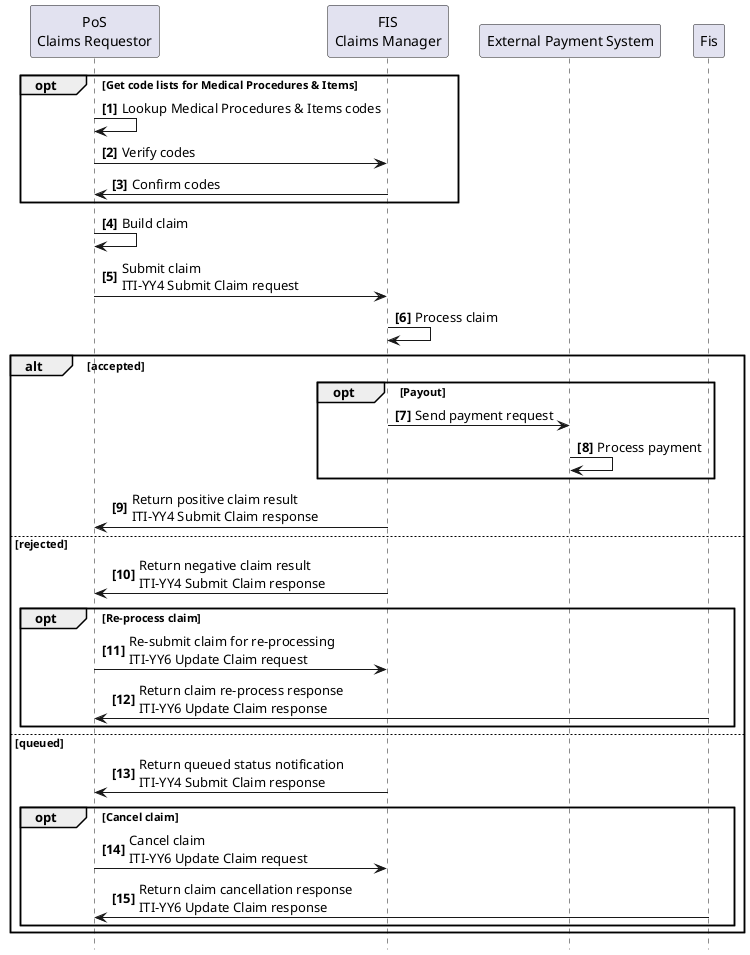 @startuml
skinparam svgDimensionStyle false
hide footbox
autonumber "<b>[0]"

participant "PoS\nClaims Requestor" as App
participant "FIS\nClaims Manager" as FIS
participant "External Payment System" as EXT


opt Get code lists for Medical Procedures & Items
	App -> App: Lookup Medical Procedures & Items codes
	App -> FIS: Verify codes
	FIS -> App: Confirm codes
end opt
 
App -> App: Build claim
App -> FIS: Submit claim\nITI-YY4 Submit Claim request
FIS -> FIS: Process claim

alt accepted
	opt Payout
		FIS->EXT: Send payment request
   	EXT->EXT: Process payment
	end opt
	FIS -> App: Return positive claim result\nITI-YY4 Submit Claim response
else rejected
	FIS -> App: Return negative claim result\nITI-YY4 Submit Claim response
	opt Re-process claim
		App -> FIS: Re-submit claim for re-processing\nITI-YY6 Update Claim request
		Fis -> App: Return claim re-process response\nITI-YY6 Update Claim response
	end opt
else queued
	FIS -> App: Return queued status notification\nITI-YY4 Submit Claim response
	opt Cancel claim
		App -> FIS: Cancel claim\nITI-YY6 Update Claim request
		Fis -> App: Return claim cancellation response\nITI-YY6 Update Claim response
	end opt
end

@enduml
